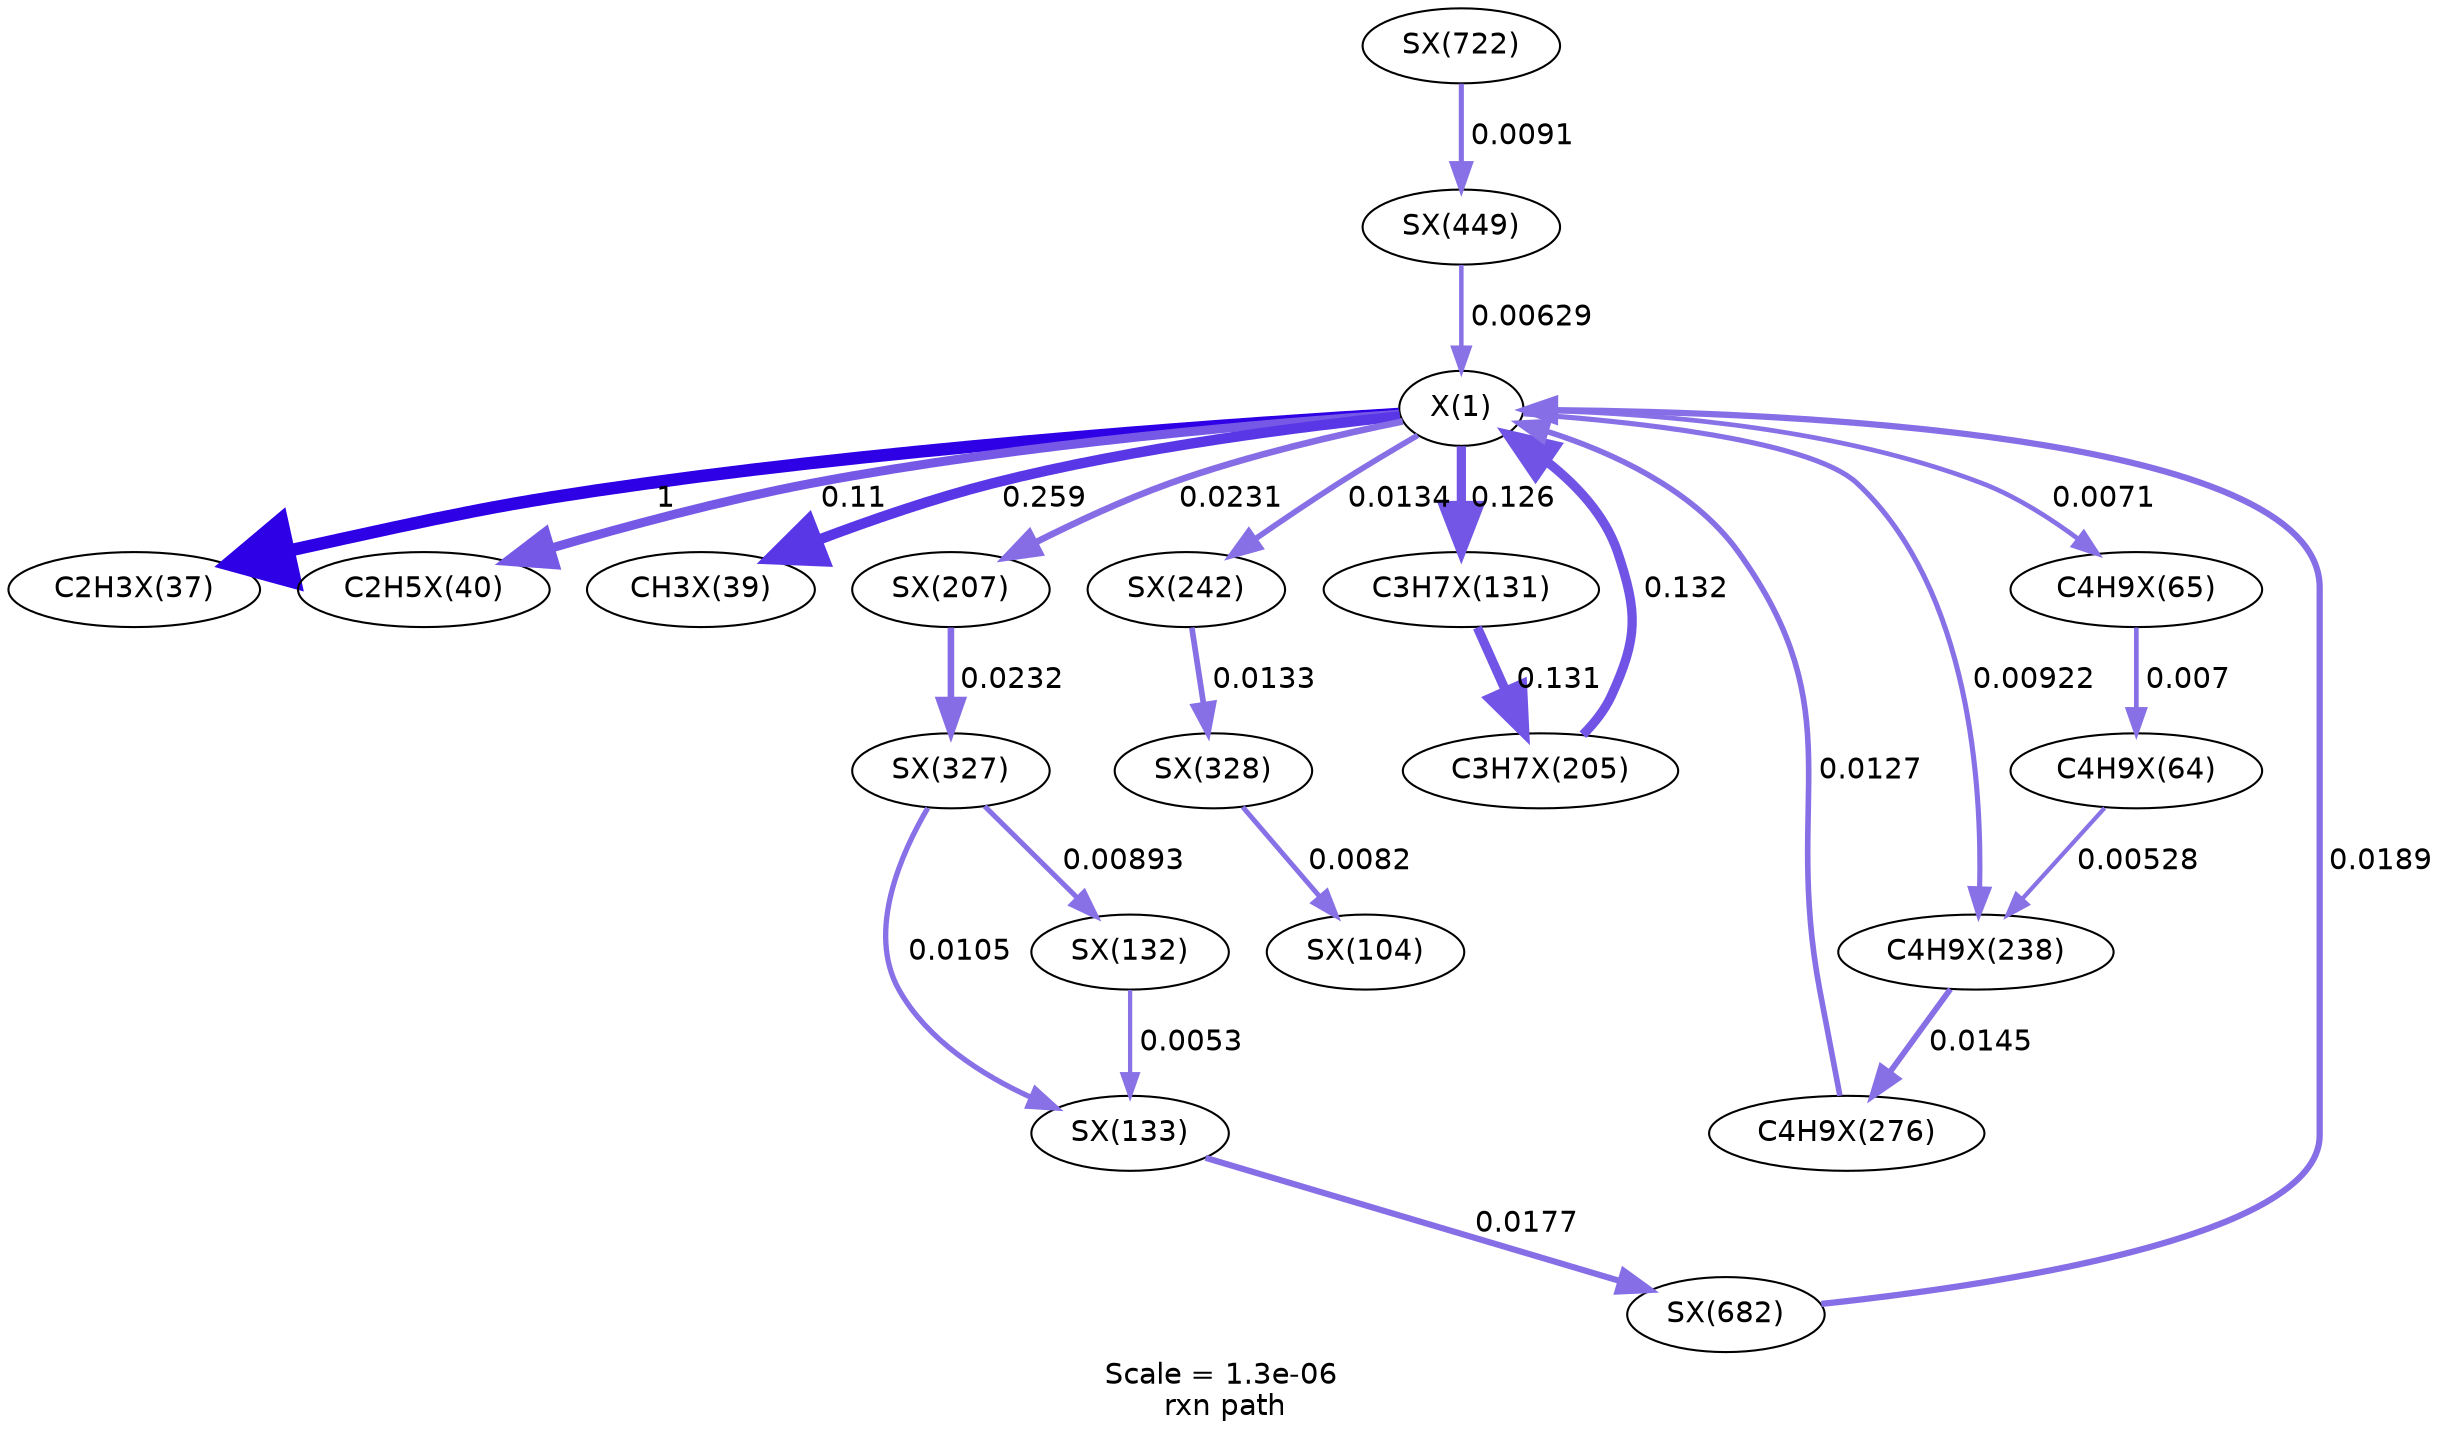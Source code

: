 digraph reaction_paths {
center=1;
s26 -> s28[fontname="Helvetica", style="setlinewidth(6)", arrowsize=3, color="0.7, 1.5, 0.9"
, label=" 1"];
s26 -> s31[fontname="Helvetica", style="setlinewidth(4.33)", arrowsize=2.17, color="0.7, 0.61, 0.9"
, label=" 0.11"];
s26 -> s30[fontname="Helvetica", style="setlinewidth(4.98)", arrowsize=2.49, color="0.7, 0.759, 0.9"
, label=" 0.259"];
s26 -> s55[fontname="Helvetica", style="setlinewidth(4.43)", arrowsize=2.22, color="0.7, 0.626, 0.9"
, label=" 0.126"];
s63 -> s26[fontname="Helvetica", style="setlinewidth(4.47)", arrowsize=2.24, color="0.7, 0.632, 0.9"
, label=" 0.132"];
s26 -> s38[fontname="Helvetica", style="setlinewidth(2.26)", arrowsize=1.13, color="0.7, 0.507, 0.9"
, label=" 0.0071"];
s26 -> s72[fontname="Helvetica", style="setlinewidth(2.46)", arrowsize=1.23, color="0.7, 0.509, 0.9"
, label=" 0.00922"];
s82 -> s26[fontname="Helvetica", style="setlinewidth(2.7)", arrowsize=1.35, color="0.7, 0.513, 0.9"
, label=" 0.0127"];
s115 -> s26[fontname="Helvetica", style="setlinewidth(2.17)", arrowsize=1.09, color="0.7, 0.506, 0.9"
, label=" 0.00629"];
s26 -> s73[fontname="Helvetica", style="setlinewidth(2.74)", arrowsize=1.37, color="0.7, 0.513, 0.9"
, label=" 0.0134"];
s26 -> s64[fontname="Helvetica", style="setlinewidth(3.16)", arrowsize=1.58, color="0.7, 0.523, 0.9"
, label=" 0.0231"];
s142 -> s26[fontname="Helvetica", style="setlinewidth(3)", arrowsize=1.5, color="0.7, 0.519, 0.9"
, label=" 0.0189"];
s55 -> s63[fontname="Helvetica", style="setlinewidth(4.47)", arrowsize=2.23, color="0.7, 0.631, 0.9"
, label=" 0.131"];
s38 -> s37[fontname="Helvetica", style="setlinewidth(2.25)", arrowsize=1.13, color="0.7, 0.507, 0.9"
, label=" 0.007"];
s37 -> s72[fontname="Helvetica", style="setlinewidth(2.04)", arrowsize=1.02, color="0.7, 0.505, 0.9"
, label=" 0.00528"];
s72 -> s82[fontname="Helvetica", style="setlinewidth(2.8)", arrowsize=1.4, color="0.7, 0.515, 0.9"
, label=" 0.0145"];
s147 -> s115[fontname="Helvetica", style="setlinewidth(2.45)", arrowsize=1.23, color="0.7, 0.509, 0.9"
, label=" 0.0091"];
s97 -> s51[fontname="Helvetica", style="setlinewidth(2.37)", arrowsize=1.19, color="0.7, 0.508, 0.9"
, label=" 0.0082"];
s73 -> s97[fontname="Helvetica", style="setlinewidth(2.74)", arrowsize=1.37, color="0.7, 0.513, 0.9"
, label=" 0.0133"];
s64 -> s96[fontname="Helvetica", style="setlinewidth(3.16)", arrowsize=1.58, color="0.7, 0.523, 0.9"
, label=" 0.0232"];
s96 -> s56[fontname="Helvetica", style="setlinewidth(2.44)", arrowsize=1.22, color="0.7, 0.509, 0.9"
, label=" 0.00893"];
s96 -> s57[fontname="Helvetica", style="setlinewidth(2.56)", arrowsize=1.28, color="0.7, 0.51, 0.9"
, label=" 0.0105"];
s56 -> s57[fontname="Helvetica", style="setlinewidth(2.04)", arrowsize=1.02, color="0.7, 0.505, 0.9"
, label=" 0.0053"];
s57 -> s142[fontname="Helvetica", style="setlinewidth(2.96)", arrowsize=1.48, color="0.7, 0.518, 0.9"
, label=" 0.0177"];
s26 [ fontname="Helvetica", label="X(1)"];
s28 [ fontname="Helvetica", label="C2H3X(37)"];
s30 [ fontname="Helvetica", label="CH3X(39)"];
s31 [ fontname="Helvetica", label="C2H5X(40)"];
s37 [ fontname="Helvetica", label="C4H9X(64)"];
s38 [ fontname="Helvetica", label="C4H9X(65)"];
s51 [ fontname="Helvetica", label="SX(104)"];
s55 [ fontname="Helvetica", label="C3H7X(131)"];
s56 [ fontname="Helvetica", label="SX(132)"];
s57 [ fontname="Helvetica", label="SX(133)"];
s63 [ fontname="Helvetica", label="C3H7X(205)"];
s64 [ fontname="Helvetica", label="SX(207)"];
s72 [ fontname="Helvetica", label="C4H9X(238)"];
s73 [ fontname="Helvetica", label="SX(242)"];
s82 [ fontname="Helvetica", label="C4H9X(276)"];
s96 [ fontname="Helvetica", label="SX(327)"];
s97 [ fontname="Helvetica", label="SX(328)"];
s115 [ fontname="Helvetica", label="SX(449)"];
s142 [ fontname="Helvetica", label="SX(682)"];
s147 [ fontname="Helvetica", label="SX(722)"];
 label = "Scale = 1.3e-06\l rxn path";
 fontname = "Helvetica";
}
